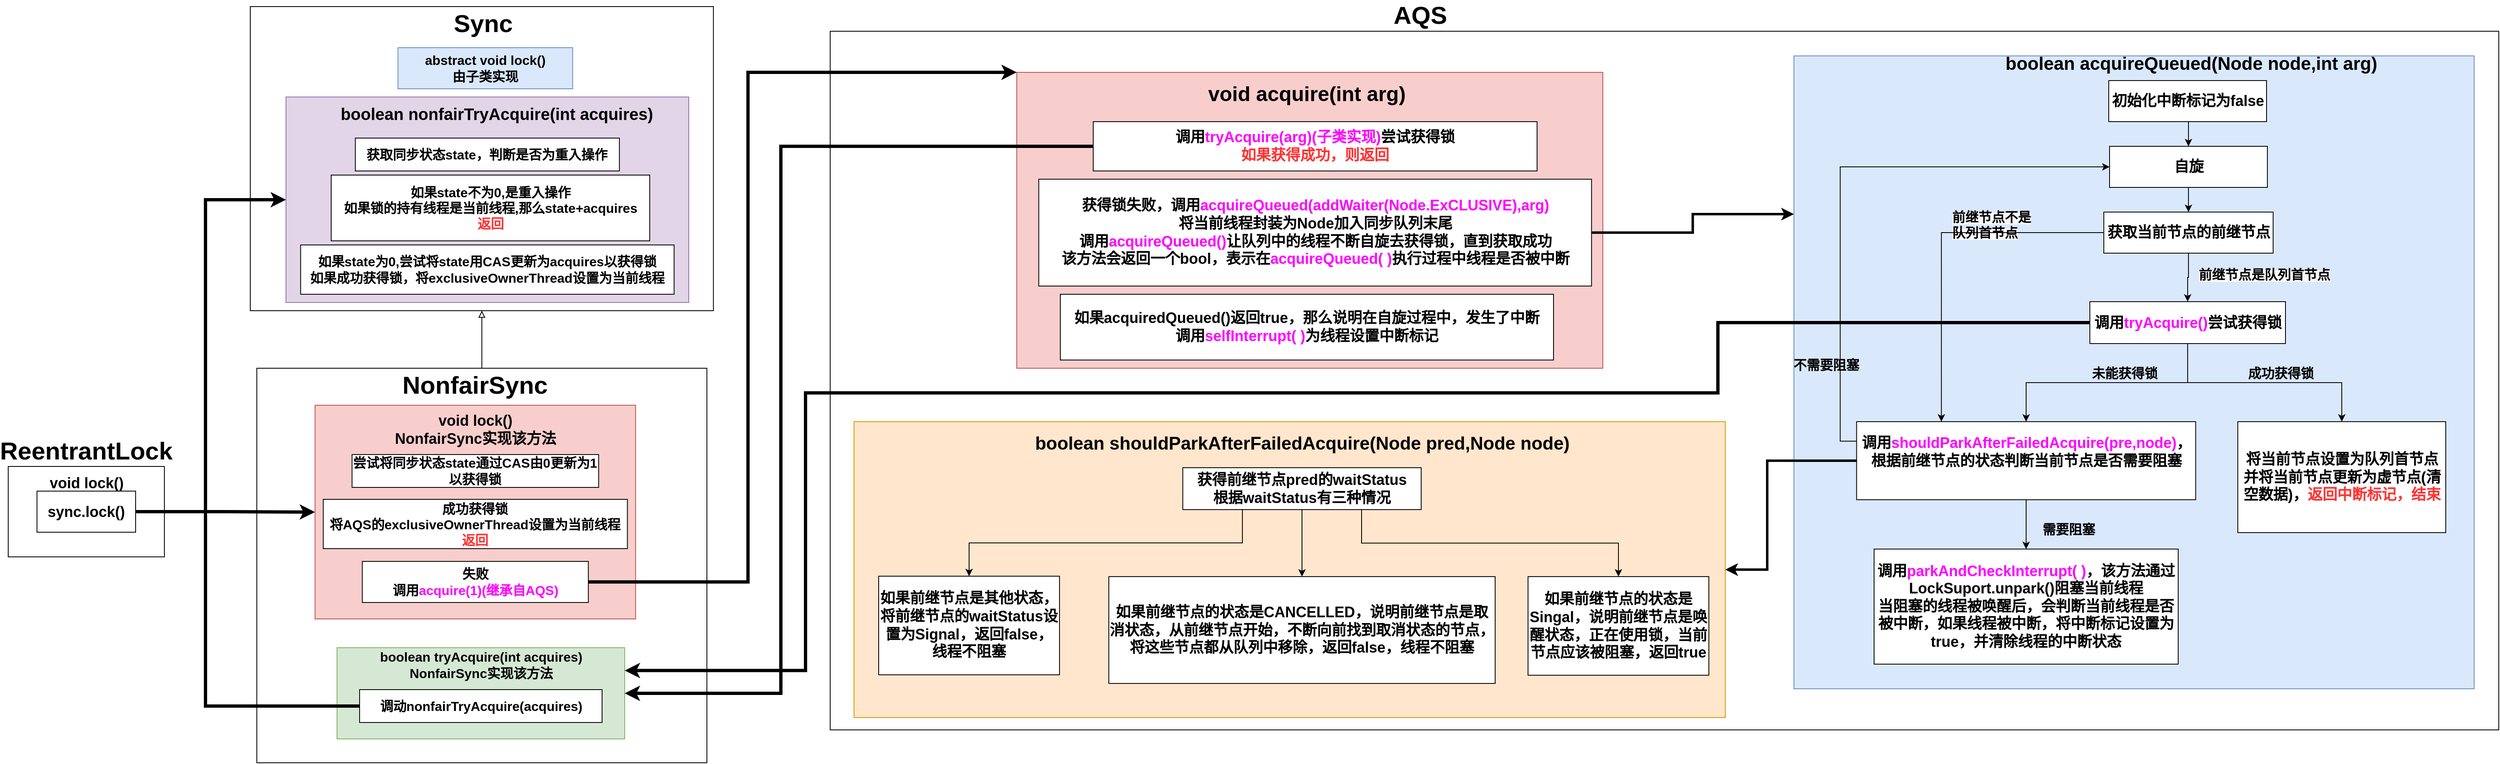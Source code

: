 <mxfile version="15.2.7" type="device"><diagram id="Z5xAEmXpTh5jQPr2pjgx" name="第 1 页"><mxGraphModel dx="3753" dy="2860" grid="1" gridSize="10" guides="1" tooltips="1" connect="1" arrows="1" fold="1" page="1" pageScale="1" pageWidth="827" pageHeight="1169" math="0" shadow="0"><root><mxCell id="0"/><mxCell id="1" parent="0"/><mxCell id="Q_Wgwwz42NKiJ6RaI2vn-2" value="" style="rounded=0;whiteSpace=wrap;html=1;" vertex="1" parent="1"><mxGeometry x="340" y="-490" width="2030" height="850" as="geometry"/></mxCell><mxCell id="Q_Wgwwz42NKiJ6RaI2vn-3" value="&lt;b&gt;&lt;font style=&quot;font-size: 30px&quot;&gt;AQS&lt;/font&gt;&lt;/b&gt;" style="text;html=1;strokeColor=none;fillColor=none;align=center;verticalAlign=middle;whiteSpace=wrap;rounded=0;" vertex="1" parent="1"><mxGeometry x="1038" y="-520" width="40" height="20" as="geometry"/></mxCell><mxCell id="Q_Wgwwz42NKiJ6RaI2vn-4" value="" style="group" vertex="1" connectable="0" parent="1"><mxGeometry x="369" y="-15" width="1060" height="360" as="geometry"/></mxCell><mxCell id="Q_Wgwwz42NKiJ6RaI2vn-5" value="" style="rounded=0;whiteSpace=wrap;html=1;fillColor=#ffe6cc;strokeColor=#d79b00;" vertex="1" parent="Q_Wgwwz42NKiJ6RaI2vn-4"><mxGeometry width="1060" height="360" as="geometry"/></mxCell><mxCell id="Q_Wgwwz42NKiJ6RaI2vn-6" value="&lt;b&gt;&lt;font style=&quot;font-size: 22px&quot;&gt;boolean shouldParkAfterFailedAcquire(Node pred,Node node)&lt;/font&gt;&lt;/b&gt;" style="text;html=1;strokeColor=none;fillColor=none;align=center;verticalAlign=middle;whiteSpace=wrap;rounded=0;" vertex="1" parent="Q_Wgwwz42NKiJ6RaI2vn-4"><mxGeometry x="201.5" y="17" width="687" height="20" as="geometry"/></mxCell><mxCell id="Q_Wgwwz42NKiJ6RaI2vn-7" value="&lt;span style=&quot;font-size: 18px&quot;&gt;&lt;b&gt;获得前继节点pred的waitStatus&lt;br&gt;根据waitStatus有三种情况&lt;br&gt;&lt;/b&gt;&lt;/span&gt;" style="rounded=0;whiteSpace=wrap;html=1;" vertex="1" parent="Q_Wgwwz42NKiJ6RaI2vn-4"><mxGeometry x="400" y="56" width="290" height="51" as="geometry"/></mxCell><mxCell id="Q_Wgwwz42NKiJ6RaI2vn-8" value="&lt;span style=&quot;font-size: 18px&quot;&gt;&lt;b&gt;如果前继节点的状态是Singal，说明前继节点是唤醒状态，正在使用锁，当前节点应该被阻塞，返回true&lt;/b&gt;&lt;/span&gt;" style="rounded=0;whiteSpace=wrap;html=1;" vertex="1" parent="Q_Wgwwz42NKiJ6RaI2vn-4"><mxGeometry x="820" y="188.5" width="220" height="120" as="geometry"/></mxCell><mxCell id="Q_Wgwwz42NKiJ6RaI2vn-9" style="edgeStyle=orthogonalEdgeStyle;rounded=0;orthogonalLoop=1;jettySize=auto;html=1;exitX=0.75;exitY=1;exitDx=0;exitDy=0;entryX=0.5;entryY=0;entryDx=0;entryDy=0;" edge="1" parent="Q_Wgwwz42NKiJ6RaI2vn-4" source="Q_Wgwwz42NKiJ6RaI2vn-7" target="Q_Wgwwz42NKiJ6RaI2vn-8"><mxGeometry relative="1" as="geometry"/></mxCell><mxCell id="Q_Wgwwz42NKiJ6RaI2vn-10" value="&lt;span style=&quot;font-size: 18px&quot;&gt;&lt;b&gt;如果前继节点的状态是CANCELLED，说明前继节点是取消状态，从前继节点开始，不断向前找到取消状态的节点，将这些节点都从队列中移除，返回false，线程不阻塞&lt;/b&gt;&lt;/span&gt;" style="rounded=0;whiteSpace=wrap;html=1;" vertex="1" parent="Q_Wgwwz42NKiJ6RaI2vn-4"><mxGeometry x="310" y="188.5" width="470" height="130" as="geometry"/></mxCell><mxCell id="Q_Wgwwz42NKiJ6RaI2vn-11" style="edgeStyle=orthogonalEdgeStyle;rounded=0;orthogonalLoop=1;jettySize=auto;html=1;exitX=0.5;exitY=1;exitDx=0;exitDy=0;entryX=0.5;entryY=0;entryDx=0;entryDy=0;" edge="1" parent="Q_Wgwwz42NKiJ6RaI2vn-4" source="Q_Wgwwz42NKiJ6RaI2vn-7" target="Q_Wgwwz42NKiJ6RaI2vn-10"><mxGeometry relative="1" as="geometry"/></mxCell><mxCell id="Q_Wgwwz42NKiJ6RaI2vn-12" value="&lt;span style=&quot;font-size: 18px&quot;&gt;&lt;b&gt;如果前继节点是其他状态，将前继节点的waitStatus设置为Signal，返回false，&lt;/b&gt;&lt;/span&gt;&lt;b style=&quot;font-size: 18px&quot;&gt;线程不阻塞&lt;/b&gt;" style="rounded=0;whiteSpace=wrap;html=1;" vertex="1" parent="Q_Wgwwz42NKiJ6RaI2vn-4"><mxGeometry x="30" y="188" width="220" height="120" as="geometry"/></mxCell><mxCell id="Q_Wgwwz42NKiJ6RaI2vn-13" style="edgeStyle=orthogonalEdgeStyle;rounded=0;orthogonalLoop=1;jettySize=auto;html=1;exitX=0.25;exitY=1;exitDx=0;exitDy=0;entryX=0.5;entryY=0;entryDx=0;entryDy=0;" edge="1" parent="Q_Wgwwz42NKiJ6RaI2vn-4" source="Q_Wgwwz42NKiJ6RaI2vn-7" target="Q_Wgwwz42NKiJ6RaI2vn-12"><mxGeometry relative="1" as="geometry"/></mxCell><mxCell id="Q_Wgwwz42NKiJ6RaI2vn-14" value="" style="rounded=0;whiteSpace=wrap;html=1;fillColor=#dae8fc;strokeColor=#6c8ebf;" vertex="1" parent="1"><mxGeometry x="1512.5" y="-460" width="827.5" height="770" as="geometry"/></mxCell><mxCell id="Q_Wgwwz42NKiJ6RaI2vn-15" value="&lt;b&gt;&lt;font style=&quot;font-size: 22px&quot;&gt;&amp;nbsp;boolean acquireQueued(Node node,int arg)&lt;/font&gt;&lt;/b&gt;" style="text;html=1;strokeColor=none;fillColor=none;align=center;verticalAlign=middle;whiteSpace=wrap;rounded=0;" vertex="1" parent="1"><mxGeometry x="1750.5" y="-460" width="484" height="20" as="geometry"/></mxCell><mxCell id="Q_Wgwwz42NKiJ6RaI2vn-16" value="&lt;b&gt;&lt;font style=&quot;font-size: 18px&quot;&gt;获取当前节点的前继节点&lt;/font&gt;&lt;/b&gt;" style="rounded=0;whiteSpace=wrap;html=1;" vertex="1" parent="1"><mxGeometry x="1889.5" y="-270" width="206" height="50" as="geometry"/></mxCell><mxCell id="Q_Wgwwz42NKiJ6RaI2vn-17" style="edgeStyle=orthogonalEdgeStyle;rounded=0;orthogonalLoop=1;jettySize=auto;html=1;exitX=0.5;exitY=1;exitDx=0;exitDy=0;" edge="1" parent="1" source="Q_Wgwwz42NKiJ6RaI2vn-18" target="Q_Wgwwz42NKiJ6RaI2vn-16"><mxGeometry x="1512.5" y="-430" as="geometry"/></mxCell><mxCell id="Q_Wgwwz42NKiJ6RaI2vn-18" value="&lt;b&gt;&lt;font style=&quot;font-size: 18px&quot;&gt;自旋&lt;/font&gt;&lt;/b&gt;" style="rounded=0;whiteSpace=wrap;html=1;" vertex="1" parent="1"><mxGeometry x="1896.5" y="-350" width="192" height="50" as="geometry"/></mxCell><mxCell id="Q_Wgwwz42NKiJ6RaI2vn-19" value="&lt;b style=&quot;color: rgb(0 , 0 , 0) ; font-family: &amp;#34;helvetica&amp;#34; ; font-size: 12px ; font-style: normal ; letter-spacing: normal ; text-align: center ; text-indent: 0px ; text-transform: none ; word-spacing: 0px ; background-color: rgb(248 , 249 , 250)&quot;&gt;&lt;font style=&quot;font-size: 16px&quot;&gt;前继节点不是队列首节点&lt;/font&gt;&lt;/b&gt;" style="text;whiteSpace=wrap;html=1;" vertex="1" parent="1"><mxGeometry x="1702.5" y="-280" width="100" height="40" as="geometry"/></mxCell><mxCell id="Q_Wgwwz42NKiJ6RaI2vn-20" value="&lt;span style=&quot;font-size: 18px&quot;&gt;&lt;b&gt;调用&lt;font color=&quot;#ff00ff&quot; style=&quot;font-size: 18px&quot;&gt;tryAcquire()&lt;/font&gt;尝试获得锁&lt;/b&gt;&lt;/span&gt;" style="rounded=0;whiteSpace=wrap;html=1;" vertex="1" parent="1"><mxGeometry x="1872.5" y="-161" width="238" height="51" as="geometry"/></mxCell><mxCell id="Q_Wgwwz42NKiJ6RaI2vn-21" style="edgeStyle=orthogonalEdgeStyle;rounded=0;orthogonalLoop=1;jettySize=auto;html=1;exitX=0.5;exitY=1;exitDx=0;exitDy=0;entryX=0.5;entryY=0;entryDx=0;entryDy=0;" edge="1" parent="1" source="Q_Wgwwz42NKiJ6RaI2vn-16" target="Q_Wgwwz42NKiJ6RaI2vn-20"><mxGeometry x="1512.5" y="-430" as="geometry"/></mxCell><mxCell id="Q_Wgwwz42NKiJ6RaI2vn-22" value="&lt;b style=&quot;color: rgb(0 , 0 , 0) ; font-family: &amp;#34;helvetica&amp;#34; ; font-size: 12px ; font-style: normal ; letter-spacing: normal ; text-align: center ; text-indent: 0px ; text-transform: none ; word-spacing: 0px ; background-color: rgb(248 , 249 , 250)&quot;&gt;&lt;font style=&quot;font-size: 16px&quot;&gt;前继节点是队列首节点&lt;/font&gt;&lt;/b&gt;" style="text;whiteSpace=wrap;html=1;" vertex="1" parent="1"><mxGeometry x="2002.5" y="-210" width="170" height="30" as="geometry"/></mxCell><mxCell id="Q_Wgwwz42NKiJ6RaI2vn-23" value="&lt;b style=&quot;font-size: 18px&quot;&gt;&lt;font style=&quot;font-size: 18px&quot;&gt;将当前节点设置为队列首节点&lt;br&gt;并将当前节点更新为虚节点(清空数据)，&lt;font color=&quot;#ff3333&quot;&gt;返回中断标记，结束&lt;/font&gt;&lt;br&gt;&lt;/font&gt;&lt;/b&gt;" style="rounded=0;whiteSpace=wrap;html=1;" vertex="1" parent="1"><mxGeometry x="2052.5" y="-15" width="253" height="135" as="geometry"/></mxCell><mxCell id="Q_Wgwwz42NKiJ6RaI2vn-24" style="edgeStyle=orthogonalEdgeStyle;rounded=0;orthogonalLoop=1;jettySize=auto;html=1;exitX=0.5;exitY=1;exitDx=0;exitDy=0;entryX=0.5;entryY=0;entryDx=0;entryDy=0;" edge="1" parent="1" source="Q_Wgwwz42NKiJ6RaI2vn-20" target="Q_Wgwwz42NKiJ6RaI2vn-23"><mxGeometry x="1512.5" y="-430" as="geometry"/></mxCell><mxCell id="Q_Wgwwz42NKiJ6RaI2vn-25" value="&lt;div style=&quot;text-align: center&quot;&gt;&lt;span style=&quot;font-size: 16px&quot;&gt;&lt;font face=&quot;helvetica&quot;&gt;&lt;b&gt;成功获得锁&lt;/b&gt;&lt;/font&gt;&lt;/span&gt;&lt;/div&gt;" style="text;whiteSpace=wrap;html=1;" vertex="1" parent="1"><mxGeometry x="2062.5" y="-90" width="100" height="31" as="geometry"/></mxCell><mxCell id="Q_Wgwwz42NKiJ6RaI2vn-26" style="edgeStyle=orthogonalEdgeStyle;rounded=0;orthogonalLoop=1;jettySize=auto;html=1;exitX=0;exitY=0.25;exitDx=0;exitDy=0;entryX=0;entryY=0.5;entryDx=0;entryDy=0;" edge="1" parent="1" source="Q_Wgwwz42NKiJ6RaI2vn-28" target="Q_Wgwwz42NKiJ6RaI2vn-18"><mxGeometry relative="1" as="geometry"/></mxCell><mxCell id="Q_Wgwwz42NKiJ6RaI2vn-78" style="edgeStyle=orthogonalEdgeStyle;rounded=0;orthogonalLoop=1;jettySize=auto;html=1;exitX=0;exitY=0.5;exitDx=0;exitDy=0;entryX=1;entryY=0.5;entryDx=0;entryDy=0;strokeColor=#000000;strokeWidth=3;" edge="1" parent="1" source="Q_Wgwwz42NKiJ6RaI2vn-28" target="Q_Wgwwz42NKiJ6RaI2vn-5"><mxGeometry relative="1" as="geometry"><Array as="points"><mxPoint x="1480" y="33"/><mxPoint x="1480" y="165"/></Array></mxGeometry></mxCell><mxCell id="Q_Wgwwz42NKiJ6RaI2vn-28" value="&lt;b style=&quot;font-size: 18px&quot;&gt;&lt;font style=&quot;font-size: 18px&quot;&gt;调用&lt;font color=&quot;#ff00ff&quot; style=&quot;font-size: 18px&quot;&gt;shouldParkAfterFailedAcquire(pre,node)&lt;/font&gt;，根据前继节点的状态判断当前节点是否需要阻塞&lt;br&gt;&lt;br&gt;&lt;/font&gt;&lt;/b&gt;" style="rounded=0;whiteSpace=wrap;html=1;" vertex="1" parent="1"><mxGeometry x="1588.75" y="-15" width="412.5" height="95" as="geometry"/></mxCell><mxCell id="Q_Wgwwz42NKiJ6RaI2vn-29" style="edgeStyle=orthogonalEdgeStyle;rounded=0;orthogonalLoop=1;jettySize=auto;html=1;exitX=0;exitY=0.5;exitDx=0;exitDy=0;entryX=0.25;entryY=0;entryDx=0;entryDy=0;" edge="1" parent="1" source="Q_Wgwwz42NKiJ6RaI2vn-16" target="Q_Wgwwz42NKiJ6RaI2vn-28"><mxGeometry x="1510" y="-430" as="geometry"/></mxCell><mxCell id="Q_Wgwwz42NKiJ6RaI2vn-30" style="edgeStyle=orthogonalEdgeStyle;rounded=0;orthogonalLoop=1;jettySize=auto;html=1;exitX=0.5;exitY=1;exitDx=0;exitDy=0;entryX=0.5;entryY=0;entryDx=0;entryDy=0;" edge="1" parent="1" source="Q_Wgwwz42NKiJ6RaI2vn-20" target="Q_Wgwwz42NKiJ6RaI2vn-28"><mxGeometry x="1512.5" y="-430" as="geometry"/></mxCell><mxCell id="Q_Wgwwz42NKiJ6RaI2vn-31" value="&lt;div style=&quot;text-align: center&quot;&gt;&lt;span style=&quot;font-size: 16px&quot;&gt;&lt;font face=&quot;helvetica&quot;&gt;&lt;b&gt;不需要阻塞&lt;/b&gt;&lt;/font&gt;&lt;/span&gt;&lt;/div&gt;" style="text;whiteSpace=wrap;html=1;" vertex="1" parent="1"><mxGeometry x="1510" y="-100" width="100" height="31" as="geometry"/></mxCell><mxCell id="Q_Wgwwz42NKiJ6RaI2vn-32" value="&lt;div style=&quot;text-align: center&quot;&gt;&lt;span style=&quot;font-size: 16px&quot;&gt;&lt;font face=&quot;helvetica&quot;&gt;&lt;b&gt;未能获得锁&lt;/b&gt;&lt;/font&gt;&lt;/span&gt;&lt;/div&gt;" style="text;whiteSpace=wrap;html=1;" vertex="1" parent="1"><mxGeometry x="1872.5" y="-90" width="100" height="31" as="geometry"/></mxCell><mxCell id="Q_Wgwwz42NKiJ6RaI2vn-33" value="&lt;b style=&quot;font-size: 18px&quot;&gt;&lt;font style=&quot;font-size: 18px&quot;&gt;调用&lt;font color=&quot;#ff00ff&quot; style=&quot;font-size: 18px&quot;&gt;parkAndCheckInterrupt( )&lt;/font&gt;，该方法通过LockSuport.unpark()阻塞当前线程&lt;br&gt;当阻塞的线程被唤醒后，会判断当前线程是否被中断，如果线程被中断，将中断标记设置为true，并清除线程的中断状态&lt;br&gt;&lt;/font&gt;&lt;/b&gt;" style="rounded=0;whiteSpace=wrap;html=1;" vertex="1" parent="1"><mxGeometry x="1610" y="140" width="370" height="140" as="geometry"/></mxCell><mxCell id="Q_Wgwwz42NKiJ6RaI2vn-34" style="edgeStyle=orthogonalEdgeStyle;rounded=0;orthogonalLoop=1;jettySize=auto;html=1;exitX=0.5;exitY=1;exitDx=0;exitDy=0;entryX=0.5;entryY=0;entryDx=0;entryDy=0;" edge="1" parent="1" source="Q_Wgwwz42NKiJ6RaI2vn-28" target="Q_Wgwwz42NKiJ6RaI2vn-33"><mxGeometry x="1512.5" y="-430" as="geometry"/></mxCell><mxCell id="Q_Wgwwz42NKiJ6RaI2vn-35" value="&lt;div style=&quot;text-align: center&quot;&gt;&lt;span style=&quot;font-size: 16px&quot;&gt;&lt;font face=&quot;helvetica&quot;&gt;&lt;b&gt;需要阻塞&lt;/b&gt;&lt;/font&gt;&lt;/span&gt;&lt;/div&gt;" style="text;whiteSpace=wrap;html=1;" vertex="1" parent="1"><mxGeometry x="1812.5" y="100" width="100" height="31" as="geometry"/></mxCell><mxCell id="Q_Wgwwz42NKiJ6RaI2vn-36" value="" style="group" vertex="1" connectable="0" parent="1"><mxGeometry x="610" y="-440" width="710" height="360" as="geometry"/></mxCell><mxCell id="Q_Wgwwz42NKiJ6RaI2vn-37" value="" style="rounded=0;whiteSpace=wrap;html=1;fillColor=#f8cecc;strokeColor=#b85450;" vertex="1" parent="Q_Wgwwz42NKiJ6RaI2vn-36"><mxGeometry x="-43" width="713" height="360" as="geometry"/></mxCell><mxCell id="Q_Wgwwz42NKiJ6RaI2vn-38" value="&lt;b&gt;&lt;font style=&quot;font-size: 25px&quot;&gt;void acquire(int arg)&lt;/font&gt;&lt;/b&gt;" style="text;html=1;strokeColor=none;fillColor=none;align=center;verticalAlign=middle;whiteSpace=wrap;rounded=0;" vertex="1" parent="Q_Wgwwz42NKiJ6RaI2vn-36"><mxGeometry x="140" y="15" width="340" height="20" as="geometry"/></mxCell><mxCell id="Q_Wgwwz42NKiJ6RaI2vn-39" value="&lt;b style=&quot;font-size: 18px&quot;&gt;调用&lt;font color=&quot;#ff00ff&quot; style=&quot;font-size: 18px&quot;&gt;tryAcquire(arg)(子类实现)&lt;/font&gt;尝试获得锁&lt;br&gt;&lt;font color=&quot;#ff3333&quot; style=&quot;font-size: 18px&quot;&gt;如果获得成功，&lt;font style=&quot;font-size: 18px&quot;&gt;则返回&lt;/font&gt;&lt;/font&gt;&lt;/b&gt;" style="rounded=0;whiteSpace=wrap;html=1;" vertex="1" parent="Q_Wgwwz42NKiJ6RaI2vn-36"><mxGeometry x="50" y="60" width="540" height="60" as="geometry"/></mxCell><mxCell id="Q_Wgwwz42NKiJ6RaI2vn-40" value="&lt;b style=&quot;font-size: 18px&quot;&gt;&lt;font style=&quot;font-size: 18px&quot;&gt;获得锁失败，调用&lt;font color=&quot;#ff00ff&quot; style=&quot;font-size: 18px&quot;&gt;acquireQueued(addWaiter(Node.ExCLUSIVE),arg)&lt;/font&gt;&lt;br&gt;将当前线程封装为Node加入同步队列末尾&lt;br&gt;&lt;/font&gt;&lt;/b&gt;&lt;b style=&quot;font-size: 18px&quot;&gt;调用&lt;font color=&quot;#ff00ff&quot;&gt;acquireQueued()&lt;/font&gt;让队列中的线程不断自旋去获得锁，直到获取成功&lt;br&gt;&lt;/b&gt;&lt;b style=&quot;font-size: 18px&quot;&gt;&lt;font style=&quot;font-size: 18px&quot;&gt;该方法会返回一个bool，表示在&lt;font color=&quot;#ff00ff&quot;&gt;acquireQueued( )&lt;/font&gt;执行过程中线程是否被中断&lt;br&gt;&lt;/font&gt;&lt;/b&gt;" style="rounded=0;whiteSpace=wrap;html=1;" vertex="1" parent="Q_Wgwwz42NKiJ6RaI2vn-36"><mxGeometry x="-16.25" y="130" width="672.5" height="130" as="geometry"/></mxCell><mxCell id="Q_Wgwwz42NKiJ6RaI2vn-41" value="&lt;b style=&quot;font-size: 18px&quot;&gt;如果acquiredQueued()返回true，那么说明在自旋过程中，发生了中断&lt;br&gt;调用&lt;font color=&quot;#ff00ff&quot;&gt;selfInterrupt( )&lt;/font&gt;为线程设置中断标记&lt;br&gt;&lt;/b&gt;" style="rounded=0;whiteSpace=wrap;html=1;" vertex="1" parent="Q_Wgwwz42NKiJ6RaI2vn-36"><mxGeometry x="10" y="270" width="600" height="80" as="geometry"/></mxCell><mxCell id="Q_Wgwwz42NKiJ6RaI2vn-43" style="edgeStyle=orthogonalEdgeStyle;rounded=0;orthogonalLoop=1;jettySize=auto;html=1;exitX=0.5;exitY=1;exitDx=0;exitDy=0;entryX=0.5;entryY=0;entryDx=0;entryDy=0;strokeColor=#000000;" edge="1" parent="1" source="Q_Wgwwz42NKiJ6RaI2vn-44" target="Q_Wgwwz42NKiJ6RaI2vn-18"><mxGeometry relative="1" as="geometry"/></mxCell><mxCell id="Q_Wgwwz42NKiJ6RaI2vn-44" value="&lt;b&gt;&lt;font style=&quot;font-size: 18px&quot;&gt;初始化中断标记为false&lt;/font&gt;&lt;/b&gt;" style="rounded=0;whiteSpace=wrap;html=1;" vertex="1" parent="1"><mxGeometry x="1895.5" y="-430" width="192" height="50" as="geometry"/></mxCell><mxCell id="Q_Wgwwz42NKiJ6RaI2vn-45" value="" style="rounded=0;whiteSpace=wrap;html=1;" vertex="1" parent="1"><mxGeometry x="-660" y="39.5" width="190" height="110" as="geometry"/></mxCell><mxCell id="Q_Wgwwz42NKiJ6RaI2vn-46" value="&lt;b&gt;&lt;font style=&quot;font-size: 30px&quot;&gt;ReentrantLock&lt;/font&gt;&lt;/b&gt;" style="text;html=1;strokeColor=none;fillColor=none;align=center;verticalAlign=middle;whiteSpace=wrap;rounded=0;" vertex="1" parent="1"><mxGeometry x="-585" y="9.5" width="40" height="20" as="geometry"/></mxCell><mxCell id="Q_Wgwwz42NKiJ6RaI2vn-47" value="&lt;b&gt;&lt;font style=&quot;font-size: 18px&quot;&gt;sync.lock()&lt;/font&gt;&lt;/b&gt;" style="rounded=0;whiteSpace=wrap;html=1;" vertex="1" parent="1"><mxGeometry x="-625" y="69.5" width="120" height="50" as="geometry"/></mxCell><mxCell id="Q_Wgwwz42NKiJ6RaI2vn-48" value="&lt;b&gt;&lt;font style=&quot;font-size: 18px&quot;&gt;void lock()&lt;/font&gt;&lt;/b&gt;" style="text;html=1;strokeColor=none;fillColor=none;align=center;verticalAlign=middle;whiteSpace=wrap;rounded=0;" vertex="1" parent="1"><mxGeometry x="-612.5" y="49.5" width="95" height="20" as="geometry"/></mxCell><mxCell id="Q_Wgwwz42NKiJ6RaI2vn-49" style="edgeStyle=orthogonalEdgeStyle;rounded=0;orthogonalLoop=1;jettySize=auto;html=1;exitX=0.5;exitY=0;exitDx=0;exitDy=0;entryX=0.5;entryY=1;entryDx=0;entryDy=0;endArrow=block;endFill=0;" edge="1" parent="1" source="Q_Wgwwz42NKiJ6RaI2vn-50" target="Q_Wgwwz42NKiJ6RaI2vn-63"><mxGeometry relative="1" as="geometry"/></mxCell><mxCell id="Q_Wgwwz42NKiJ6RaI2vn-50" value="" style="rounded=0;whiteSpace=wrap;html=1;" vertex="1" parent="1"><mxGeometry x="-357.57" y="-80" width="547.57" height="480" as="geometry"/></mxCell><mxCell id="Q_Wgwwz42NKiJ6RaI2vn-51" value="&lt;b&gt;&lt;font style=&quot;font-size: 30px&quot;&gt;NonfairSync&lt;/font&gt;&lt;/b&gt;" style="text;html=1;strokeColor=none;fillColor=none;align=center;verticalAlign=middle;whiteSpace=wrap;rounded=0;" vertex="1" parent="1"><mxGeometry x="-111.71" y="-70" width="40" height="20" as="geometry"/></mxCell><mxCell id="Q_Wgwwz42NKiJ6RaI2vn-52" value="" style="group" vertex="1" connectable="0" parent="1"><mxGeometry x="-286.71" y="-35" width="390" height="260" as="geometry"/></mxCell><mxCell id="Q_Wgwwz42NKiJ6RaI2vn-53" value="" style="rounded=0;whiteSpace=wrap;html=1;fillColor=#f8cecc;strokeColor=#b85450;" vertex="1" parent="Q_Wgwwz42NKiJ6RaI2vn-52"><mxGeometry width="390" height="260" as="geometry"/></mxCell><mxCell id="Q_Wgwwz42NKiJ6RaI2vn-54" value="&lt;b style=&quot;font-size: 18px&quot;&gt;&lt;font style=&quot;font-size: 18px&quot;&gt;void lock()&lt;br&gt;NonfairSync实现该方法&lt;br&gt;&lt;/font&gt;&lt;/b&gt;" style="text;html=1;strokeColor=none;fillColor=none;align=center;verticalAlign=middle;whiteSpace=wrap;rounded=0;" vertex="1" parent="Q_Wgwwz42NKiJ6RaI2vn-52"><mxGeometry x="87.5" y="20" width="215" height="20" as="geometry"/></mxCell><mxCell id="Q_Wgwwz42NKiJ6RaI2vn-55" value="&lt;b&gt;&lt;font style=&quot;font-size: 16px&quot;&gt;尝试将同步状态state通过CAS由0更新为1以获得锁&lt;/font&gt;&lt;/b&gt;" style="rounded=0;whiteSpace=wrap;html=1;" vertex="1" parent="Q_Wgwwz42NKiJ6RaI2vn-52"><mxGeometry x="45" y="60" width="300" height="40" as="geometry"/></mxCell><mxCell id="Q_Wgwwz42NKiJ6RaI2vn-56" value="&lt;b style=&quot;font-size: 16px&quot;&gt;成功获得锁&lt;br&gt;将AQS的exclusiveOwnerThread设置为当前线程&lt;br&gt;&lt;font color=&quot;#ff3333&quot; style=&quot;font-size: 16px&quot;&gt;返回&lt;/font&gt;&lt;br&gt;&lt;/b&gt;" style="rounded=0;whiteSpace=wrap;html=1;" vertex="1" parent="Q_Wgwwz42NKiJ6RaI2vn-52"><mxGeometry x="10" y="114.5" width="370" height="60" as="geometry"/></mxCell><mxCell id="Q_Wgwwz42NKiJ6RaI2vn-57" value="&lt;b style=&quot;font-size: 16px&quot;&gt;失败&lt;br&gt;调用&lt;font color=&quot;#ff00ff&quot; style=&quot;font-size: 16px&quot;&gt;acquire(1)(继承自AQS)&lt;/font&gt;&lt;br&gt;&lt;/b&gt;" style="rounded=0;whiteSpace=wrap;html=1;" vertex="1" parent="Q_Wgwwz42NKiJ6RaI2vn-52"><mxGeometry x="57.5" y="190" width="275" height="50" as="geometry"/></mxCell><mxCell id="Q_Wgwwz42NKiJ6RaI2vn-58" value="" style="group" vertex="1" connectable="0" parent="1"><mxGeometry x="-260" y="260" width="350" height="111" as="geometry"/></mxCell><mxCell id="Q_Wgwwz42NKiJ6RaI2vn-59" value="" style="rounded=0;whiteSpace=wrap;html=1;fillColor=#d5e8d4;strokeColor=#82b366;" vertex="1" parent="Q_Wgwwz42NKiJ6RaI2vn-58"><mxGeometry width="350" height="111" as="geometry"/></mxCell><mxCell id="Q_Wgwwz42NKiJ6RaI2vn-60" value="&lt;b&gt;&lt;font style=&quot;font-size: 16px&quot;&gt;调动nonfairTryAcquire(acquires)&lt;/font&gt;&lt;/b&gt;" style="rounded=0;whiteSpace=wrap;html=1;" vertex="1" parent="Q_Wgwwz42NKiJ6RaI2vn-58"><mxGeometry x="27.5" y="51" width="295" height="40" as="geometry"/></mxCell><mxCell id="Q_Wgwwz42NKiJ6RaI2vn-61" value="&lt;b&gt;&lt;font style=&quot;font-size: 16px&quot;&gt;boolean tryAcquire(int acquires)&lt;br&gt;NonfairSync实现该方法&lt;br&gt;&lt;/font&gt;&lt;/b&gt;" style="text;html=1;strokeColor=none;fillColor=none;align=center;verticalAlign=middle;whiteSpace=wrap;rounded=0;" vertex="1" parent="Q_Wgwwz42NKiJ6RaI2vn-58"><mxGeometry x="42.51" y="11" width="265" height="20" as="geometry"/></mxCell><mxCell id="Q_Wgwwz42NKiJ6RaI2vn-62" value="" style="group" vertex="1" connectable="0" parent="1"><mxGeometry x="-365.5" y="-520" width="563.43" height="370" as="geometry"/></mxCell><mxCell id="Q_Wgwwz42NKiJ6RaI2vn-63" value="" style="rounded=0;whiteSpace=wrap;html=1;" vertex="1" parent="Q_Wgwwz42NKiJ6RaI2vn-62"><mxGeometry width="563.43" height="370" as="geometry"/></mxCell><mxCell id="Q_Wgwwz42NKiJ6RaI2vn-64" value="&lt;b&gt;&lt;font style=&quot;font-size: 30px&quot;&gt;Sync&lt;/font&gt;&lt;/b&gt;" style="text;html=1;strokeColor=none;fillColor=none;align=center;verticalAlign=middle;whiteSpace=wrap;rounded=0;" vertex="1" parent="Q_Wgwwz42NKiJ6RaI2vn-62"><mxGeometry x="263.43" y="10" width="40" height="20" as="geometry"/></mxCell><mxCell id="Q_Wgwwz42NKiJ6RaI2vn-65" value="&lt;b style=&quot;font-size: 16px&quot;&gt;&lt;font style=&quot;font-size: 16px&quot;&gt;abstract void lock()&lt;br&gt;由子类实现&lt;br&gt;&lt;/font&gt;&lt;/b&gt;" style="rounded=0;whiteSpace=wrap;html=1;fillColor=#dae8fc;strokeColor=#6c8ebf;" vertex="1" parent="Q_Wgwwz42NKiJ6RaI2vn-62"><mxGeometry x="179.68" y="50" width="212.5" height="50" as="geometry"/></mxCell><mxCell id="Q_Wgwwz42NKiJ6RaI2vn-66" value="" style="rounded=0;whiteSpace=wrap;html=1;fillColor=#e1d5e7;strokeColor=#9673a6;" vertex="1" parent="Q_Wgwwz42NKiJ6RaI2vn-62"><mxGeometry x="43.43" y="110" width="490" height="250" as="geometry"/></mxCell><mxCell id="Q_Wgwwz42NKiJ6RaI2vn-67" value="&lt;b&gt;&lt;font style=&quot;font-size: 20px&quot;&gt;boolean nonfairTryAcquire(int acquires)&lt;/font&gt;&lt;/b&gt;" style="text;html=1;strokeColor=none;fillColor=none;align=center;verticalAlign=middle;whiteSpace=wrap;rounded=0;" vertex="1" parent="Q_Wgwwz42NKiJ6RaI2vn-62"><mxGeometry x="88.12" y="120" width="423.12" height="20" as="geometry"/></mxCell><mxCell id="Q_Wgwwz42NKiJ6RaI2vn-68" value="&lt;b&gt;&lt;font style=&quot;font-size: 16px&quot;&gt;获取同步状态state，判断是否为重入操作&lt;/font&gt;&lt;/b&gt;" style="rounded=0;whiteSpace=wrap;html=1;" vertex="1" parent="Q_Wgwwz42NKiJ6RaI2vn-62"><mxGeometry x="127.81" y="160" width="321.25" height="40" as="geometry"/></mxCell><mxCell id="Q_Wgwwz42NKiJ6RaI2vn-69" value="&lt;b style=&quot;font-size: 16px&quot;&gt;如果state不为0,是重入操作&lt;br&gt;如果锁的持有线程是当前线程,那么state+acquires&lt;br&gt;&lt;font color=&quot;#ff3333&quot; style=&quot;font-size: 16px&quot;&gt;返回&lt;/font&gt;&lt;br&gt;&lt;/b&gt;" style="rounded=0;whiteSpace=wrap;html=1;" vertex="1" parent="Q_Wgwwz42NKiJ6RaI2vn-62"><mxGeometry x="98.43" y="205" width="387.5" height="80" as="geometry"/></mxCell><mxCell id="Q_Wgwwz42NKiJ6RaI2vn-70" value="&lt;b style=&quot;font-size: 16px&quot;&gt;如果state为0,尝试将state用CAS更新为acquires以获得锁&lt;br&gt;如果成功获得锁，将exclusiveOwnerThread设置为当前线程&lt;br&gt;&lt;/b&gt;" style="rounded=0;whiteSpace=wrap;html=1;" vertex="1" parent="Q_Wgwwz42NKiJ6RaI2vn-62"><mxGeometry x="61.25" y="290" width="454.37" height="60" as="geometry"/></mxCell><mxCell id="Q_Wgwwz42NKiJ6RaI2vn-73" style="edgeStyle=orthogonalEdgeStyle;rounded=0;orthogonalLoop=1;jettySize=auto;html=1;exitX=1;exitY=0.5;exitDx=0;exitDy=0;entryX=0;entryY=0;entryDx=0;entryDy=0;strokeColor=#000000;strokeWidth=4;" edge="1" parent="1" source="Q_Wgwwz42NKiJ6RaI2vn-57" target="Q_Wgwwz42NKiJ6RaI2vn-37"><mxGeometry relative="1" as="geometry"><Array as="points"><mxPoint x="240" y="180"/><mxPoint x="240" y="-440"/></Array></mxGeometry></mxCell><mxCell id="Q_Wgwwz42NKiJ6RaI2vn-74" style="edgeStyle=orthogonalEdgeStyle;rounded=0;orthogonalLoop=1;jettySize=auto;html=1;exitX=0;exitY=0.5;exitDx=0;exitDy=0;entryX=1;entryY=0.5;entryDx=0;entryDy=0;strokeColor=#000000;strokeWidth=4;" edge="1" parent="1" source="Q_Wgwwz42NKiJ6RaI2vn-39" target="Q_Wgwwz42NKiJ6RaI2vn-59"><mxGeometry relative="1" as="geometry"><Array as="points"><mxPoint x="280" y="-350"/><mxPoint x="280" y="315"/></Array></mxGeometry></mxCell><mxCell id="Q_Wgwwz42NKiJ6RaI2vn-75" style="edgeStyle=orthogonalEdgeStyle;rounded=0;orthogonalLoop=1;jettySize=auto;html=1;exitX=1;exitY=0.5;exitDx=0;exitDy=0;entryX=0;entryY=0.5;entryDx=0;entryDy=0;strokeColor=#000000;strokeWidth=4;" edge="1" parent="1" source="Q_Wgwwz42NKiJ6RaI2vn-47" target="Q_Wgwwz42NKiJ6RaI2vn-53"><mxGeometry relative="1" as="geometry"/></mxCell><mxCell id="Q_Wgwwz42NKiJ6RaI2vn-76" style="edgeStyle=orthogonalEdgeStyle;rounded=0;orthogonalLoop=1;jettySize=auto;html=1;exitX=0;exitY=0.5;exitDx=0;exitDy=0;entryX=0;entryY=0.5;entryDx=0;entryDy=0;strokeColor=#000000;strokeWidth=4;" edge="1" parent="1" source="Q_Wgwwz42NKiJ6RaI2vn-60" target="Q_Wgwwz42NKiJ6RaI2vn-66"><mxGeometry relative="1" as="geometry"><Array as="points"><mxPoint x="-420" y="331"/><mxPoint x="-420" y="-285"/></Array></mxGeometry></mxCell><mxCell id="Q_Wgwwz42NKiJ6RaI2vn-77" style="edgeStyle=orthogonalEdgeStyle;rounded=0;orthogonalLoop=1;jettySize=auto;html=1;exitX=1;exitY=0.5;exitDx=0;exitDy=0;entryX=0;entryY=0.25;entryDx=0;entryDy=0;strokeColor=#000000;strokeWidth=3;" edge="1" parent="1" source="Q_Wgwwz42NKiJ6RaI2vn-40" target="Q_Wgwwz42NKiJ6RaI2vn-14"><mxGeometry relative="1" as="geometry"/></mxCell><mxCell id="Q_Wgwwz42NKiJ6RaI2vn-79" style="edgeStyle=orthogonalEdgeStyle;rounded=0;orthogonalLoop=1;jettySize=auto;html=1;exitX=0;exitY=0.5;exitDx=0;exitDy=0;entryX=1;entryY=0.25;entryDx=0;entryDy=0;strokeColor=#000000;strokeWidth=4;" edge="1" parent="1" source="Q_Wgwwz42NKiJ6RaI2vn-20" target="Q_Wgwwz42NKiJ6RaI2vn-59"><mxGeometry relative="1" as="geometry"><Array as="points"><mxPoint x="1420" y="-135"/><mxPoint x="1420" y="-50"/><mxPoint x="310" y="-50"/><mxPoint x="310" y="288"/></Array></mxGeometry></mxCell></root></mxGraphModel></diagram></mxfile>